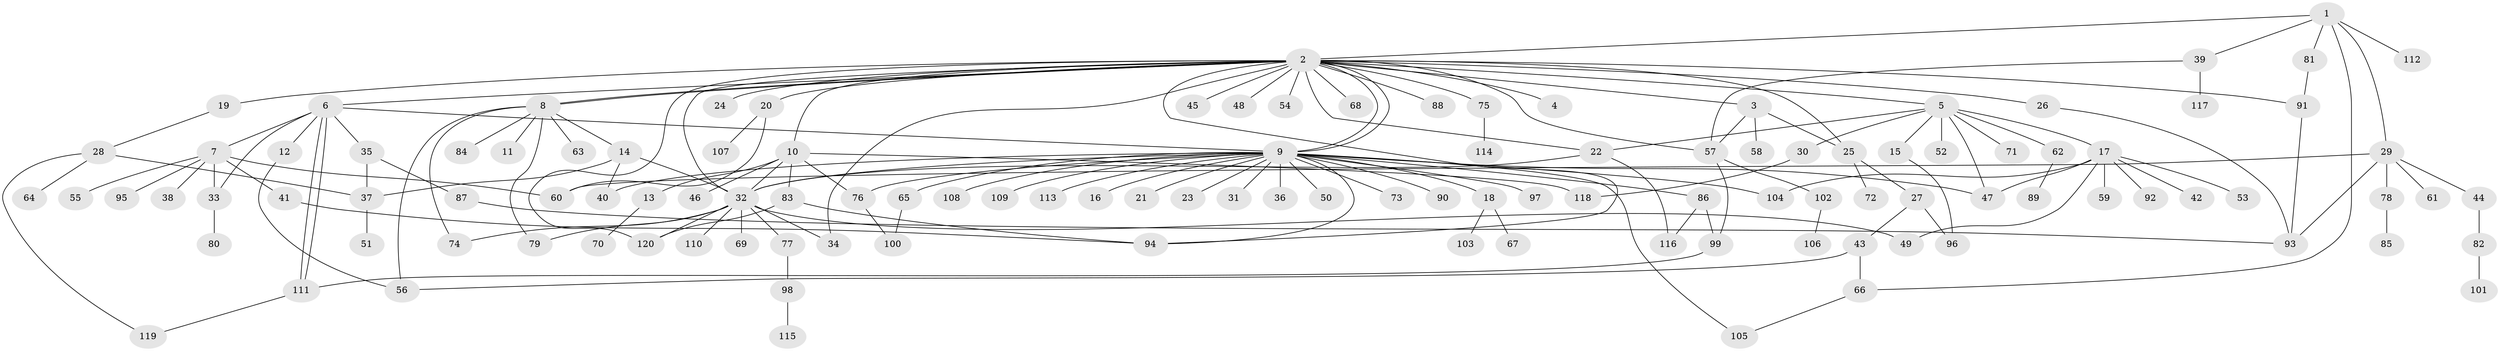 // Generated by graph-tools (version 1.1) at 2025/49/03/09/25 03:49:49]
// undirected, 120 vertices, 165 edges
graph export_dot {
graph [start="1"]
  node [color=gray90,style=filled];
  1;
  2;
  3;
  4;
  5;
  6;
  7;
  8;
  9;
  10;
  11;
  12;
  13;
  14;
  15;
  16;
  17;
  18;
  19;
  20;
  21;
  22;
  23;
  24;
  25;
  26;
  27;
  28;
  29;
  30;
  31;
  32;
  33;
  34;
  35;
  36;
  37;
  38;
  39;
  40;
  41;
  42;
  43;
  44;
  45;
  46;
  47;
  48;
  49;
  50;
  51;
  52;
  53;
  54;
  55;
  56;
  57;
  58;
  59;
  60;
  61;
  62;
  63;
  64;
  65;
  66;
  67;
  68;
  69;
  70;
  71;
  72;
  73;
  74;
  75;
  76;
  77;
  78;
  79;
  80;
  81;
  82;
  83;
  84;
  85;
  86;
  87;
  88;
  89;
  90;
  91;
  92;
  93;
  94;
  95;
  96;
  97;
  98;
  99;
  100;
  101;
  102;
  103;
  104;
  105;
  106;
  107;
  108;
  109;
  110;
  111;
  112;
  113;
  114;
  115;
  116;
  117;
  118;
  119;
  120;
  1 -- 2;
  1 -- 29;
  1 -- 39;
  1 -- 66;
  1 -- 81;
  1 -- 112;
  2 -- 3;
  2 -- 4;
  2 -- 5;
  2 -- 6;
  2 -- 8;
  2 -- 8;
  2 -- 9;
  2 -- 9;
  2 -- 10;
  2 -- 19;
  2 -- 20;
  2 -- 22;
  2 -- 24;
  2 -- 25;
  2 -- 26;
  2 -- 32;
  2 -- 34;
  2 -- 45;
  2 -- 48;
  2 -- 54;
  2 -- 57;
  2 -- 68;
  2 -- 75;
  2 -- 88;
  2 -- 91;
  2 -- 94;
  2 -- 120;
  3 -- 25;
  3 -- 57;
  3 -- 58;
  5 -- 15;
  5 -- 17;
  5 -- 22;
  5 -- 30;
  5 -- 47;
  5 -- 52;
  5 -- 62;
  5 -- 71;
  6 -- 7;
  6 -- 9;
  6 -- 12;
  6 -- 33;
  6 -- 35;
  6 -- 111;
  6 -- 111;
  7 -- 33;
  7 -- 38;
  7 -- 41;
  7 -- 55;
  7 -- 60;
  7 -- 95;
  8 -- 11;
  8 -- 14;
  8 -- 56;
  8 -- 63;
  8 -- 74;
  8 -- 79;
  8 -- 84;
  9 -- 16;
  9 -- 18;
  9 -- 21;
  9 -- 23;
  9 -- 31;
  9 -- 32;
  9 -- 36;
  9 -- 40;
  9 -- 47;
  9 -- 50;
  9 -- 65;
  9 -- 73;
  9 -- 76;
  9 -- 86;
  9 -- 90;
  9 -- 94;
  9 -- 97;
  9 -- 104;
  9 -- 105;
  9 -- 108;
  9 -- 109;
  9 -- 113;
  10 -- 13;
  10 -- 32;
  10 -- 46;
  10 -- 76;
  10 -- 83;
  10 -- 118;
  12 -- 56;
  13 -- 70;
  14 -- 32;
  14 -- 37;
  14 -- 40;
  15 -- 96;
  17 -- 42;
  17 -- 47;
  17 -- 49;
  17 -- 53;
  17 -- 59;
  17 -- 92;
  17 -- 104;
  18 -- 67;
  18 -- 103;
  19 -- 28;
  20 -- 60;
  20 -- 107;
  22 -- 32;
  22 -- 116;
  25 -- 27;
  25 -- 72;
  26 -- 93;
  27 -- 43;
  27 -- 96;
  28 -- 37;
  28 -- 64;
  28 -- 119;
  29 -- 44;
  29 -- 60;
  29 -- 61;
  29 -- 78;
  29 -- 93;
  30 -- 118;
  32 -- 34;
  32 -- 49;
  32 -- 69;
  32 -- 74;
  32 -- 77;
  32 -- 79;
  32 -- 110;
  32 -- 120;
  33 -- 80;
  35 -- 37;
  35 -- 87;
  37 -- 51;
  39 -- 57;
  39 -- 117;
  41 -- 94;
  43 -- 56;
  43 -- 66;
  44 -- 82;
  57 -- 99;
  57 -- 102;
  62 -- 89;
  65 -- 100;
  66 -- 105;
  75 -- 114;
  76 -- 100;
  77 -- 98;
  78 -- 85;
  81 -- 91;
  82 -- 101;
  83 -- 94;
  83 -- 120;
  86 -- 99;
  86 -- 116;
  87 -- 93;
  91 -- 93;
  98 -- 115;
  99 -- 111;
  102 -- 106;
  111 -- 119;
}
